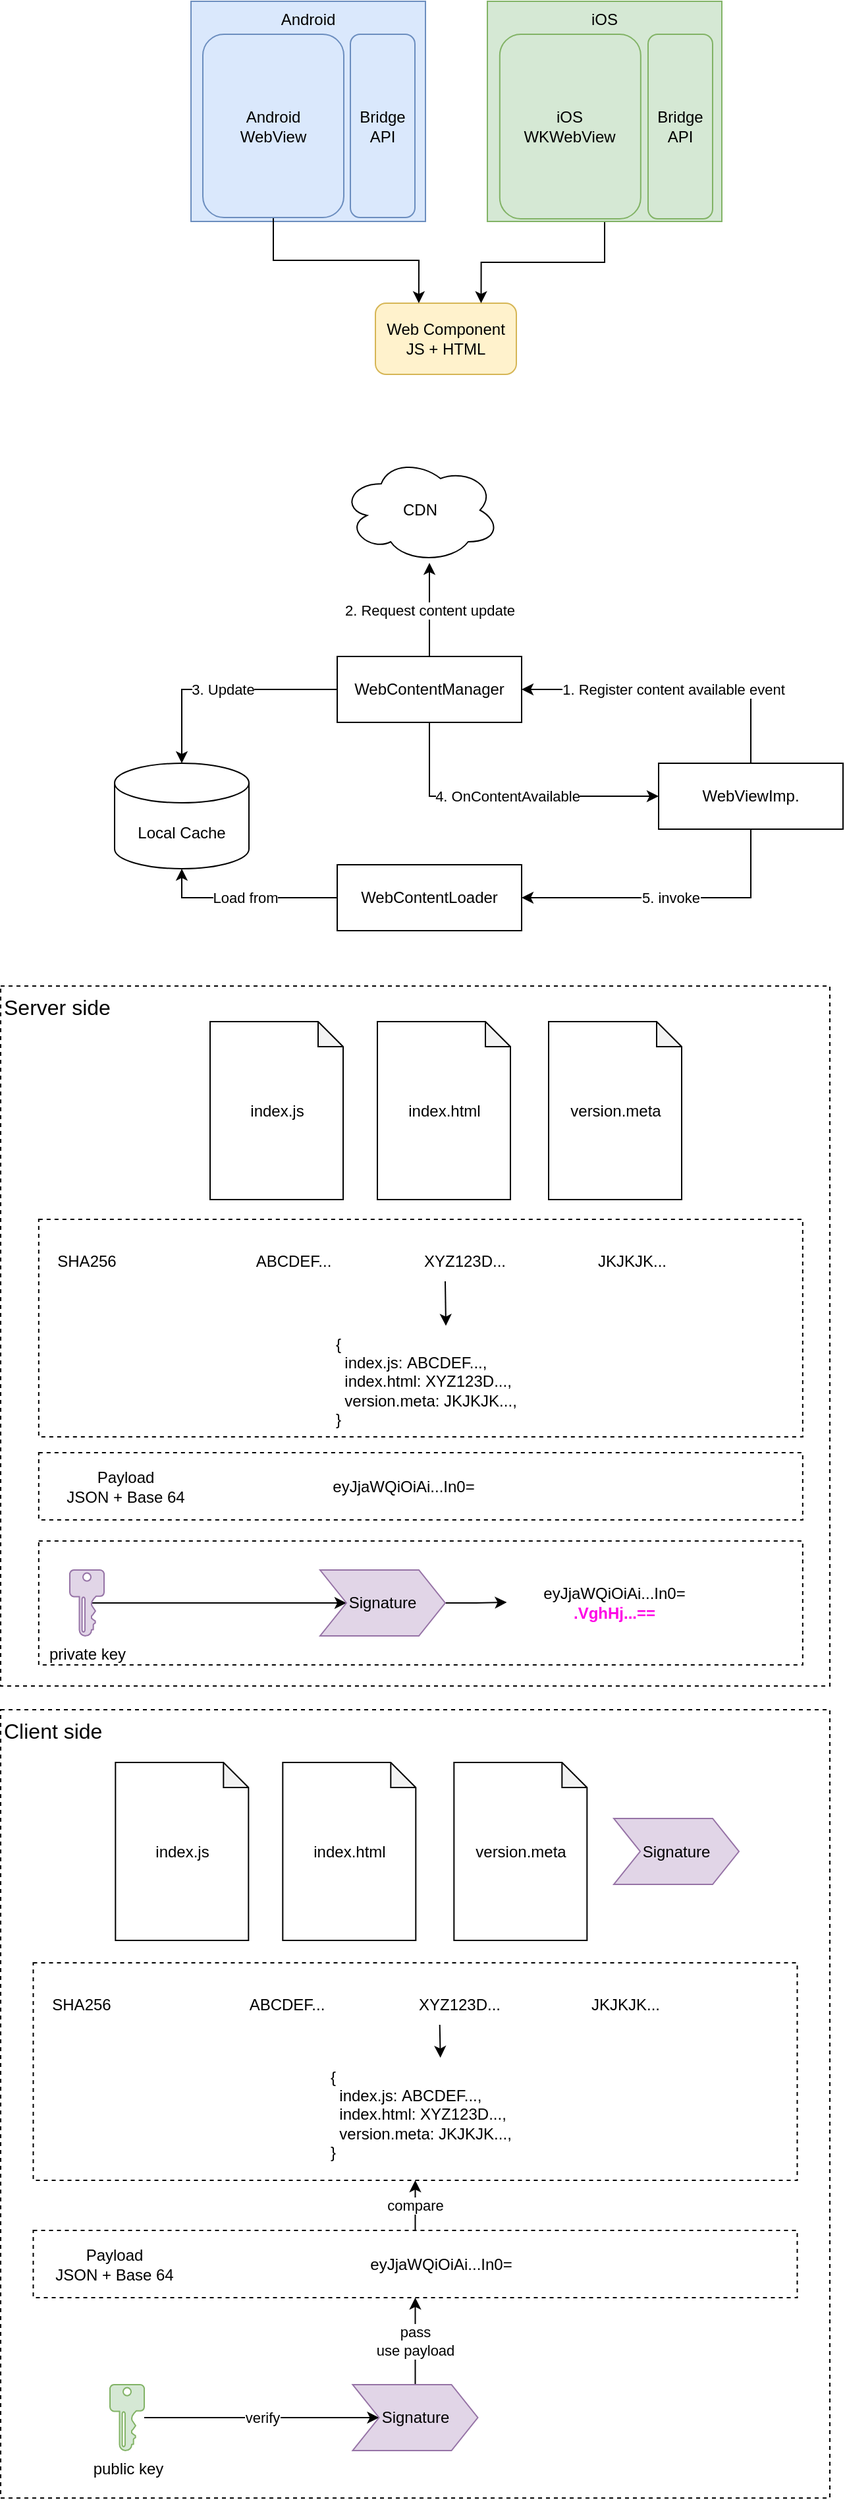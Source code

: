 <mxfile version="24.5.5" type="github">
  <diagram name="第 1 页" id="wfZ_rL4CteSdYkBptZCC">
    <mxGraphModel dx="1468" dy="823" grid="0" gridSize="10" guides="1" tooltips="1" connect="1" arrows="1" fold="1" page="0" pageScale="1" pageWidth="827" pageHeight="1169" math="0" shadow="0">
      <root>
        <mxCell id="0" />
        <mxCell id="1" parent="0" />
        <mxCell id="9EwHLKtkXMk9ry1v1o_7-57" value="" style="rounded=0;whiteSpace=wrap;html=1;dashed=1;" vertex="1" parent="1">
          <mxGeometry x="47.25" y="1844" width="580" height="94" as="geometry" />
        </mxCell>
        <mxCell id="9EwHLKtkXMk9ry1v1o_7-41" value="Server side" style="rounded=0;whiteSpace=wrap;html=1;dashed=1;align=left;verticalAlign=top;fontSize=16;" vertex="1" parent="1">
          <mxGeometry x="22.5" y="805" width="629.5" height="531" as="geometry" />
        </mxCell>
        <mxCell id="9EwHLKtkXMk9ry1v1o_7-39" value="" style="rounded=0;whiteSpace=wrap;html=1;dashed=1;" vertex="1" parent="1">
          <mxGeometry x="51.41" y="1226" width="580" height="94" as="geometry" />
        </mxCell>
        <mxCell id="9EwHLKtkXMk9ry1v1o_7-38" value="" style="rounded=0;whiteSpace=wrap;html=1;dashed=1;" vertex="1" parent="1">
          <mxGeometry x="51.41" y="1159" width="580" height="51" as="geometry" />
        </mxCell>
        <mxCell id="9EwHLKtkXMk9ry1v1o_7-35" value="" style="rounded=0;whiteSpace=wrap;html=1;dashed=1;" vertex="1" parent="1">
          <mxGeometry x="51.41" y="982" width="580" height="165" as="geometry" />
        </mxCell>
        <mxCell id="9EwHLKtkXMk9ry1v1o_7-1" value="Android" style="rounded=0;whiteSpace=wrap;html=1;verticalAlign=top;fillColor=#dae8fc;strokeColor=#6c8ebf;" vertex="1" parent="1">
          <mxGeometry x="167" y="58" width="178" height="167" as="geometry" />
        </mxCell>
        <mxCell id="9EwHLKtkXMk9ry1v1o_7-2" value="Web Component&lt;div&gt;JS + HTML&lt;/div&gt;" style="rounded=1;whiteSpace=wrap;html=1;fillColor=#fff2cc;strokeColor=#d6b656;" vertex="1" parent="1">
          <mxGeometry x="307" y="287" width="107" height="54" as="geometry" />
        </mxCell>
        <mxCell id="9EwHLKtkXMk9ry1v1o_7-8" style="edgeStyle=orthogonalEdgeStyle;rounded=0;orthogonalLoop=1;jettySize=auto;html=1;entryX=0.75;entryY=0;entryDx=0;entryDy=0;" edge="1" parent="1" source="9EwHLKtkXMk9ry1v1o_7-3" target="9EwHLKtkXMk9ry1v1o_7-2">
          <mxGeometry relative="1" as="geometry" />
        </mxCell>
        <mxCell id="9EwHLKtkXMk9ry1v1o_7-3" value="iOS" style="rounded=0;whiteSpace=wrap;html=1;verticalAlign=top;fillColor=#d5e8d4;strokeColor=#82b366;" vertex="1" parent="1">
          <mxGeometry x="392" y="58" width="178" height="167" as="geometry" />
        </mxCell>
        <mxCell id="9EwHLKtkXMk9ry1v1o_7-7" style="edgeStyle=orthogonalEdgeStyle;rounded=0;orthogonalLoop=1;jettySize=auto;html=1;exitX=0.5;exitY=1;exitDx=0;exitDy=0;entryX=0.308;entryY=0;entryDx=0;entryDy=0;entryPerimeter=0;" edge="1" parent="1" source="9EwHLKtkXMk9ry1v1o_7-4" target="9EwHLKtkXMk9ry1v1o_7-2">
          <mxGeometry relative="1" as="geometry" />
        </mxCell>
        <mxCell id="9EwHLKtkXMk9ry1v1o_7-4" value="Android&lt;div&gt;WebView&lt;/div&gt;" style="rounded=1;whiteSpace=wrap;html=1;fillColor=#dae8fc;strokeColor=#6c8ebf;" vertex="1" parent="1">
          <mxGeometry x="176" y="83" width="107" height="139" as="geometry" />
        </mxCell>
        <mxCell id="9EwHLKtkXMk9ry1v1o_7-5" value="iOS&lt;div&gt;WKWebView&lt;br&gt;&lt;/div&gt;" style="rounded=1;whiteSpace=wrap;html=1;fillColor=#d5e8d4;strokeColor=#82b366;" vertex="1" parent="1">
          <mxGeometry x="401.41" y="83" width="107" height="140" as="geometry" />
        </mxCell>
        <mxCell id="9EwHLKtkXMk9ry1v1o_7-9" value="Bridge API" style="rounded=1;whiteSpace=wrap;html=1;fillColor=#dae8fc;strokeColor=#6c8ebf;" vertex="1" parent="1">
          <mxGeometry x="288" y="83" width="49" height="139" as="geometry" />
        </mxCell>
        <mxCell id="9EwHLKtkXMk9ry1v1o_7-10" value="Bridge API" style="rounded=1;whiteSpace=wrap;html=1;fillColor=#d5e8d4;strokeColor=#82b366;" vertex="1" parent="1">
          <mxGeometry x="514" y="83" width="49" height="140" as="geometry" />
        </mxCell>
        <mxCell id="9EwHLKtkXMk9ry1v1o_7-23" value="4. OnContentAvailable" style="edgeStyle=orthogonalEdgeStyle;rounded=0;orthogonalLoop=1;jettySize=auto;html=1;exitX=0.5;exitY=1;exitDx=0;exitDy=0;entryX=0;entryY=0.5;entryDx=0;entryDy=0;" edge="1" parent="1" source="9EwHLKtkXMk9ry1v1o_7-12" target="9EwHLKtkXMk9ry1v1o_7-14">
          <mxGeometry relative="1" as="geometry" />
        </mxCell>
        <mxCell id="9EwHLKtkXMk9ry1v1o_7-12" value="WebContentManager" style="html=1;whiteSpace=wrap;" vertex="1" parent="1">
          <mxGeometry x="278" y="555" width="140" height="50" as="geometry" />
        </mxCell>
        <mxCell id="9EwHLKtkXMk9ry1v1o_7-13" value="WebContentLoader" style="html=1;whiteSpace=wrap;" vertex="1" parent="1">
          <mxGeometry x="278" y="713" width="140" height="50" as="geometry" />
        </mxCell>
        <mxCell id="9EwHLKtkXMk9ry1v1o_7-21" value="1. Register content available event" style="edgeStyle=orthogonalEdgeStyle;rounded=0;orthogonalLoop=1;jettySize=auto;html=1;exitX=0.5;exitY=0;exitDx=0;exitDy=0;entryX=1;entryY=0.5;entryDx=0;entryDy=0;" edge="1" parent="1" source="9EwHLKtkXMk9ry1v1o_7-14" target="9EwHLKtkXMk9ry1v1o_7-12">
          <mxGeometry relative="1" as="geometry" />
        </mxCell>
        <mxCell id="9EwHLKtkXMk9ry1v1o_7-22" value="5. invoke" style="edgeStyle=orthogonalEdgeStyle;rounded=0;orthogonalLoop=1;jettySize=auto;html=1;exitX=0.5;exitY=1;exitDx=0;exitDy=0;entryX=1;entryY=0.5;entryDx=0;entryDy=0;" edge="1" parent="1" source="9EwHLKtkXMk9ry1v1o_7-14" target="9EwHLKtkXMk9ry1v1o_7-13">
          <mxGeometry relative="1" as="geometry" />
        </mxCell>
        <mxCell id="9EwHLKtkXMk9ry1v1o_7-14" value="WebViewImp." style="html=1;whiteSpace=wrap;" vertex="1" parent="1">
          <mxGeometry x="522" y="636" width="140" height="50" as="geometry" />
        </mxCell>
        <mxCell id="9EwHLKtkXMk9ry1v1o_7-15" value="Local Cache" style="shape=cylinder3;whiteSpace=wrap;html=1;boundedLbl=1;backgroundOutline=1;size=15;" vertex="1" parent="1">
          <mxGeometry x="109" y="636" width="102" height="80" as="geometry" />
        </mxCell>
        <mxCell id="9EwHLKtkXMk9ry1v1o_7-16" value="CDN" style="ellipse;shape=cloud;whiteSpace=wrap;html=1;" vertex="1" parent="1">
          <mxGeometry x="281.41" y="404" width="120" height="80" as="geometry" />
        </mxCell>
        <mxCell id="9EwHLKtkXMk9ry1v1o_7-18" value="2. Request content update" style="edgeStyle=orthogonalEdgeStyle;rounded=0;orthogonalLoop=1;jettySize=auto;html=1;entryX=0.555;entryY=1;entryDx=0;entryDy=0;entryPerimeter=0;exitX=0.5;exitY=0;exitDx=0;exitDy=0;" edge="1" parent="1" source="9EwHLKtkXMk9ry1v1o_7-12" target="9EwHLKtkXMk9ry1v1o_7-16">
          <mxGeometry relative="1" as="geometry">
            <Array as="points" />
          </mxGeometry>
        </mxCell>
        <mxCell id="9EwHLKtkXMk9ry1v1o_7-19" value="3. Update" style="edgeStyle=orthogonalEdgeStyle;rounded=0;orthogonalLoop=1;jettySize=auto;html=1;exitX=0;exitY=0.5;exitDx=0;exitDy=0;entryX=0.5;entryY=0;entryDx=0;entryDy=0;entryPerimeter=0;" edge="1" parent="1" source="9EwHLKtkXMk9ry1v1o_7-12" target="9EwHLKtkXMk9ry1v1o_7-15">
          <mxGeometry relative="1" as="geometry" />
        </mxCell>
        <mxCell id="9EwHLKtkXMk9ry1v1o_7-20" value="Load from" style="edgeStyle=orthogonalEdgeStyle;rounded=0;orthogonalLoop=1;jettySize=auto;html=1;exitX=0;exitY=0.5;exitDx=0;exitDy=0;entryX=0.5;entryY=1;entryDx=0;entryDy=0;entryPerimeter=0;" edge="1" parent="1" source="9EwHLKtkXMk9ry1v1o_7-13" target="9EwHLKtkXMk9ry1v1o_7-15">
          <mxGeometry relative="1" as="geometry" />
        </mxCell>
        <mxCell id="9EwHLKtkXMk9ry1v1o_7-24" value="index.js" style="shape=note;whiteSpace=wrap;html=1;backgroundOutline=1;darkOpacity=0.05;size=19;" vertex="1" parent="1">
          <mxGeometry x="181.5" y="832" width="101" height="135" as="geometry" />
        </mxCell>
        <mxCell id="9EwHLKtkXMk9ry1v1o_7-25" value="index.html" style="shape=note;whiteSpace=wrap;html=1;backgroundOutline=1;darkOpacity=0.05;size=19;" vertex="1" parent="1">
          <mxGeometry x="308.5" y="832" width="101" height="135" as="geometry" />
        </mxCell>
        <mxCell id="9EwHLKtkXMk9ry1v1o_7-26" value="version.meta" style="shape=note;whiteSpace=wrap;html=1;backgroundOutline=1;darkOpacity=0.05;size=19;" vertex="1" parent="1">
          <mxGeometry x="438.5" y="832" width="101" height="135" as="geometry" />
        </mxCell>
        <mxCell id="9EwHLKtkXMk9ry1v1o_7-67" style="edgeStyle=orthogonalEdgeStyle;rounded=0;orthogonalLoop=1;jettySize=auto;html=1;exitX=0.64;exitY=0.5;exitDx=0;exitDy=0;exitPerimeter=0;entryX=0;entryY=0.5;entryDx=0;entryDy=0;" edge="1" parent="1" source="9EwHLKtkXMk9ry1v1o_7-27" target="9EwHLKtkXMk9ry1v1o_7-40">
          <mxGeometry relative="1" as="geometry" />
        </mxCell>
        <mxCell id="9EwHLKtkXMk9ry1v1o_7-27" value="private key" style="sketch=0;aspect=fixed;pointerEvents=1;shadow=0;dashed=0;html=1;strokeColor=#9673a6;labelPosition=center;verticalLabelPosition=bottom;verticalAlign=top;align=center;fillColor=#e1d5e7;shape=mxgraph.mscae.enterprise.key_permissions" vertex="1" parent="1">
          <mxGeometry x="75" y="1248" width="26" height="50" as="geometry" />
        </mxCell>
        <mxCell id="9EwHLKtkXMk9ry1v1o_7-28" value="SHA256" style="text;html=1;align=center;verticalAlign=middle;whiteSpace=wrap;rounded=0;" vertex="1" parent="1">
          <mxGeometry x="58" y="999" width="60" height="30" as="geometry" />
        </mxCell>
        <mxCell id="9EwHLKtkXMk9ry1v1o_7-29" value="ABCDEF..." style="text;html=1;align=center;verticalAlign=middle;whiteSpace=wrap;rounded=0;" vertex="1" parent="1">
          <mxGeometry x="214.5" y="999" width="60" height="30" as="geometry" />
        </mxCell>
        <mxCell id="9EwHLKtkXMk9ry1v1o_7-30" value="XYZ123D..." style="text;html=1;align=center;verticalAlign=middle;whiteSpace=wrap;rounded=0;" vertex="1" parent="1">
          <mxGeometry x="345" y="999" width="60" height="30" as="geometry" />
        </mxCell>
        <mxCell id="9EwHLKtkXMk9ry1v1o_7-31" value="JKJKJK..." style="text;html=1;align=center;verticalAlign=middle;whiteSpace=wrap;rounded=0;" vertex="1" parent="1">
          <mxGeometry x="471.5" y="999" width="60" height="30" as="geometry" />
        </mxCell>
        <mxCell id="9EwHLKtkXMk9ry1v1o_7-32" value="{&lt;div&gt;&amp;nbsp; index.js:&amp;nbsp;&lt;span style=&quot;text-align: center;&quot;&gt;ABCDEF...&lt;/span&gt;,&lt;/div&gt;&lt;div&gt;&amp;nbsp;&amp;nbsp;&lt;span style=&quot;text-align: center;&quot;&gt;index.html&lt;/span&gt;:&amp;nbsp;&lt;span style=&quot;text-align: center;&quot;&gt;XYZ123D...&lt;/span&gt;,&lt;/div&gt;&lt;div&gt;&amp;nbsp;&amp;nbsp;&lt;span style=&quot;text-align: center;&quot;&gt;version.meta&lt;/span&gt;:&amp;nbsp;&lt;span style=&quot;text-align: center;&quot;&gt;JKJKJK...&lt;/span&gt;,&lt;br&gt;&lt;div&gt;}&lt;/div&gt;&lt;/div&gt;" style="text;html=1;align=left;verticalAlign=middle;whiteSpace=wrap;rounded=0;" vertex="1" parent="1">
          <mxGeometry x="275.25" y="1062.75" width="170.5" height="85.25" as="geometry" />
        </mxCell>
        <mxCell id="9EwHLKtkXMk9ry1v1o_7-34" value="Payload&lt;div&gt;JSON + Base 64&lt;/div&gt;" style="text;html=1;align=center;verticalAlign=middle;whiteSpace=wrap;rounded=0;" vertex="1" parent="1">
          <mxGeometry x="58" y="1170" width="119" height="30" as="geometry" />
        </mxCell>
        <mxCell id="9EwHLKtkXMk9ry1v1o_7-36" value="" style="endArrow=classic;html=1;rounded=0;exitX=0.25;exitY=1;exitDx=0;exitDy=0;entryX=0.5;entryY=0;entryDx=0;entryDy=0;" edge="1" parent="1" source="9EwHLKtkXMk9ry1v1o_7-30" target="9EwHLKtkXMk9ry1v1o_7-32">
          <mxGeometry width="50" height="50" relative="1" as="geometry">
            <mxPoint x="485" y="1102" as="sourcePoint" />
            <mxPoint x="535" y="1052" as="targetPoint" />
          </mxGeometry>
        </mxCell>
        <mxCell id="9EwHLKtkXMk9ry1v1o_7-37" value="eyJjaWQiOiAi...In0=" style="text;html=1;align=center;verticalAlign=middle;whiteSpace=wrap;rounded=0;" vertex="1" parent="1">
          <mxGeometry x="247" y="1170" width="163.25" height="30" as="geometry" />
        </mxCell>
        <mxCell id="9EwHLKtkXMk9ry1v1o_7-69" style="edgeStyle=orthogonalEdgeStyle;rounded=0;orthogonalLoop=1;jettySize=auto;html=1;exitX=1;exitY=0.5;exitDx=0;exitDy=0;" edge="1" parent="1" source="9EwHLKtkXMk9ry1v1o_7-40" target="9EwHLKtkXMk9ry1v1o_7-68">
          <mxGeometry relative="1" as="geometry" />
        </mxCell>
        <mxCell id="9EwHLKtkXMk9ry1v1o_7-40" value="Signature" style="shape=step;perimeter=stepPerimeter;whiteSpace=wrap;html=1;fixedSize=1;fillColor=#e1d5e7;strokeColor=#9673a6;" vertex="1" parent="1">
          <mxGeometry x="265" y="1248" width="95" height="50" as="geometry" />
        </mxCell>
        <mxCell id="9EwHLKtkXMk9ry1v1o_7-42" value="Client side" style="rounded=0;whiteSpace=wrap;html=1;dashed=1;align=left;verticalAlign=top;fontSize=16;" vertex="1" parent="1">
          <mxGeometry x="22.5" y="1354" width="629.5" height="598" as="geometry" />
        </mxCell>
        <mxCell id="9EwHLKtkXMk9ry1v1o_7-43" value="version.meta" style="shape=note;whiteSpace=wrap;html=1;backgroundOutline=1;darkOpacity=0.05;size=19;" vertex="1" parent="1">
          <mxGeometry x="366.66" y="1394" width="101" height="135" as="geometry" />
        </mxCell>
        <mxCell id="9EwHLKtkXMk9ry1v1o_7-44" value="index.html" style="shape=note;whiteSpace=wrap;html=1;backgroundOutline=1;darkOpacity=0.05;size=19;" vertex="1" parent="1">
          <mxGeometry x="236.66" y="1394" width="101" height="135" as="geometry" />
        </mxCell>
        <mxCell id="9EwHLKtkXMk9ry1v1o_7-45" value="index.js" style="shape=note;whiteSpace=wrap;html=1;backgroundOutline=1;darkOpacity=0.05;size=19;" vertex="1" parent="1">
          <mxGeometry x="109.66" y="1394" width="101" height="135" as="geometry" />
        </mxCell>
        <mxCell id="9EwHLKtkXMk9ry1v1o_7-46" value="" style="rounded=0;whiteSpace=wrap;html=1;dashed=1;" vertex="1" parent="1">
          <mxGeometry x="47.25" y="1546" width="580" height="165" as="geometry" />
        </mxCell>
        <mxCell id="9EwHLKtkXMk9ry1v1o_7-47" value="SHA256" style="text;html=1;align=center;verticalAlign=middle;whiteSpace=wrap;rounded=0;" vertex="1" parent="1">
          <mxGeometry x="53.84" y="1563" width="60" height="30" as="geometry" />
        </mxCell>
        <mxCell id="9EwHLKtkXMk9ry1v1o_7-48" value="ABCDEF..." style="text;html=1;align=center;verticalAlign=middle;whiteSpace=wrap;rounded=0;" vertex="1" parent="1">
          <mxGeometry x="210.34" y="1563" width="60" height="30" as="geometry" />
        </mxCell>
        <mxCell id="9EwHLKtkXMk9ry1v1o_7-49" value="XYZ123D..." style="text;html=1;align=center;verticalAlign=middle;whiteSpace=wrap;rounded=0;" vertex="1" parent="1">
          <mxGeometry x="340.84" y="1563" width="60" height="30" as="geometry" />
        </mxCell>
        <mxCell id="9EwHLKtkXMk9ry1v1o_7-50" value="JKJKJK..." style="text;html=1;align=center;verticalAlign=middle;whiteSpace=wrap;rounded=0;" vertex="1" parent="1">
          <mxGeometry x="467.34" y="1563" width="60" height="30" as="geometry" />
        </mxCell>
        <mxCell id="9EwHLKtkXMk9ry1v1o_7-51" value="{&lt;div&gt;&amp;nbsp; index.js:&amp;nbsp;&lt;span style=&quot;text-align: center;&quot;&gt;ABCDEF...&lt;/span&gt;,&lt;/div&gt;&lt;div&gt;&amp;nbsp;&amp;nbsp;&lt;span style=&quot;text-align: center;&quot;&gt;index.html&lt;/span&gt;:&amp;nbsp;&lt;span style=&quot;text-align: center;&quot;&gt;XYZ123D...&lt;/span&gt;,&lt;/div&gt;&lt;div&gt;&amp;nbsp;&amp;nbsp;&lt;span style=&quot;text-align: center;&quot;&gt;version.meta&lt;/span&gt;:&amp;nbsp;&lt;span style=&quot;text-align: center;&quot;&gt;JKJKJK...&lt;/span&gt;,&lt;br&gt;&lt;div&gt;}&lt;/div&gt;&lt;/div&gt;" style="text;html=1;align=left;verticalAlign=middle;whiteSpace=wrap;rounded=0;" vertex="1" parent="1">
          <mxGeometry x="271.09" y="1618" width="170.5" height="85.25" as="geometry" />
        </mxCell>
        <mxCell id="9EwHLKtkXMk9ry1v1o_7-52" value="" style="endArrow=classic;html=1;rounded=0;exitX=0.25;exitY=1;exitDx=0;exitDy=0;entryX=0.5;entryY=0;entryDx=0;entryDy=0;" edge="1" source="9EwHLKtkXMk9ry1v1o_7-49" target="9EwHLKtkXMk9ry1v1o_7-51" parent="1">
          <mxGeometry width="50" height="50" relative="1" as="geometry">
            <mxPoint x="480.84" y="1666" as="sourcePoint" />
            <mxPoint x="530.84" y="1616" as="targetPoint" />
          </mxGeometry>
        </mxCell>
        <mxCell id="9EwHLKtkXMk9ry1v1o_7-71" value="compare" style="edgeStyle=orthogonalEdgeStyle;rounded=0;orthogonalLoop=1;jettySize=auto;html=1;exitX=0.5;exitY=0;exitDx=0;exitDy=0;entryX=0.5;entryY=1;entryDx=0;entryDy=0;" edge="1" parent="1" source="9EwHLKtkXMk9ry1v1o_7-53" target="9EwHLKtkXMk9ry1v1o_7-46">
          <mxGeometry relative="1" as="geometry" />
        </mxCell>
        <mxCell id="9EwHLKtkXMk9ry1v1o_7-53" value="" style="rounded=0;whiteSpace=wrap;html=1;dashed=1;" vertex="1" parent="1">
          <mxGeometry x="47.25" y="1749" width="580" height="51" as="geometry" />
        </mxCell>
        <mxCell id="9EwHLKtkXMk9ry1v1o_7-54" value="Payload&lt;div&gt;JSON + Base 64&lt;/div&gt;" style="text;html=1;align=center;verticalAlign=middle;whiteSpace=wrap;rounded=0;" vertex="1" parent="1">
          <mxGeometry x="53.84" y="1760" width="110.16" height="30" as="geometry" />
        </mxCell>
        <mxCell id="9EwHLKtkXMk9ry1v1o_7-55" value="eyJjaWQiOiAi...In0=" style="text;html=1;align=center;verticalAlign=middle;whiteSpace=wrap;rounded=0;" vertex="1" parent="1">
          <mxGeometry x="306.59" y="1760" width="99.5" height="30" as="geometry" />
        </mxCell>
        <mxCell id="9EwHLKtkXMk9ry1v1o_7-56" value="Signature" style="shape=step;perimeter=stepPerimeter;whiteSpace=wrap;html=1;fixedSize=1;fillColor=#e1d5e7;strokeColor=#9673a6;" vertex="1" parent="1">
          <mxGeometry x="488.0" y="1436.5" width="95" height="50" as="geometry" />
        </mxCell>
        <mxCell id="9EwHLKtkXMk9ry1v1o_7-65" value="verify" style="edgeStyle=orthogonalEdgeStyle;rounded=0;orthogonalLoop=1;jettySize=auto;html=1;entryX=0;entryY=0.5;entryDx=0;entryDy=0;" edge="1" parent="1" source="9EwHLKtkXMk9ry1v1o_7-58" target="9EwHLKtkXMk9ry1v1o_7-59">
          <mxGeometry relative="1" as="geometry" />
        </mxCell>
        <mxCell id="9EwHLKtkXMk9ry1v1o_7-58" value="public key" style="sketch=0;aspect=fixed;pointerEvents=1;shadow=0;dashed=0;html=1;strokeColor=#82b366;labelPosition=center;verticalLabelPosition=bottom;verticalAlign=top;align=center;fillColor=#d5e8d4;shape=mxgraph.mscae.enterprise.key_permissions" vertex="1" parent="1">
          <mxGeometry x="105.5" y="1866" width="26" height="50" as="geometry" />
        </mxCell>
        <mxCell id="9EwHLKtkXMk9ry1v1o_7-70" value="pass&lt;div&gt;use payload&lt;/div&gt;" style="edgeStyle=orthogonalEdgeStyle;rounded=0;orthogonalLoop=1;jettySize=auto;html=1;exitX=0.5;exitY=0;exitDx=0;exitDy=0;entryX=0.5;entryY=1;entryDx=0;entryDy=0;" edge="1" parent="1" source="9EwHLKtkXMk9ry1v1o_7-59" target="9EwHLKtkXMk9ry1v1o_7-53">
          <mxGeometry relative="1" as="geometry" />
        </mxCell>
        <mxCell id="9EwHLKtkXMk9ry1v1o_7-59" value="Signature" style="shape=step;perimeter=stepPerimeter;whiteSpace=wrap;html=1;fixedSize=1;fillColor=#e1d5e7;strokeColor=#9673a6;" vertex="1" parent="1">
          <mxGeometry x="289.75" y="1866" width="95" height="50" as="geometry" />
        </mxCell>
        <mxCell id="9EwHLKtkXMk9ry1v1o_7-68" value="eyJjaWQiOiAi...In0=&lt;div&gt;&lt;b&gt;&lt;font color=&quot;#ff00e6&quot;&gt;.VghHj...==&lt;/font&gt;&lt;/b&gt;&lt;/div&gt;" style="text;html=1;align=center;verticalAlign=middle;whiteSpace=wrap;rounded=0;" vertex="1" parent="1">
          <mxGeometry x="406.75" y="1242" width="163.25" height="61" as="geometry" />
        </mxCell>
      </root>
    </mxGraphModel>
  </diagram>
</mxfile>
